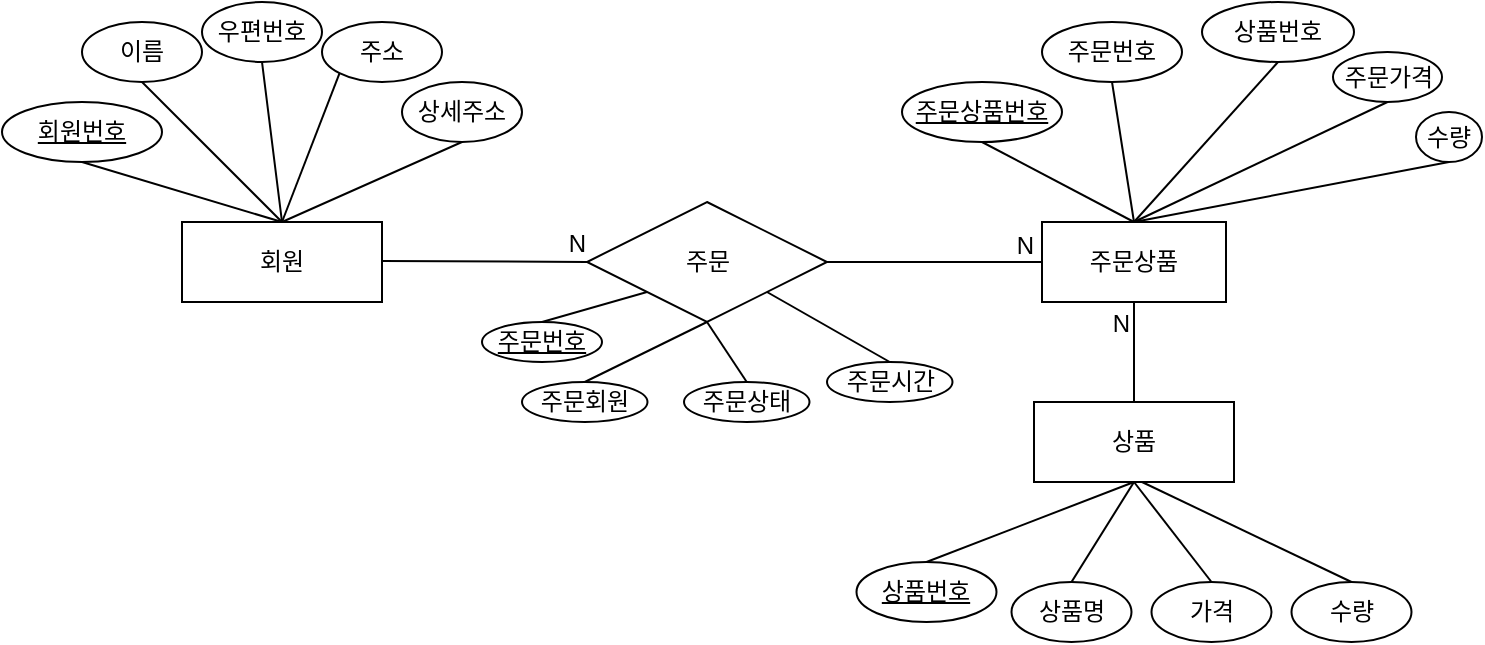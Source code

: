 <mxfile>
    <diagram id="79-WTxcbK1xXcDcC6h5x" name="개념적설계">
        <mxGraphModel dx="817" dy="165" grid="1" gridSize="10" guides="1" tooltips="1" connect="1" arrows="1" fold="1" page="1" pageScale="1" pageWidth="827" pageHeight="1169" math="0" shadow="0">
            <root>
                <mxCell id="0"/>
                <mxCell id="1" parent="0"/>
                <mxCell id="2" value="회원" style="whiteSpace=wrap;html=1;align=center;" parent="1" vertex="1">
                    <mxGeometry x="100" y="120" width="100" height="40" as="geometry"/>
                </mxCell>
                <mxCell id="3" value="회원번호" style="ellipse;whiteSpace=wrap;html=1;align=center;fontStyle=4;" parent="1" vertex="1">
                    <mxGeometry x="10" y="60" width="80" height="30" as="geometry"/>
                </mxCell>
                <mxCell id="5" value="" style="endArrow=none;html=1;rounded=0;exitX=0.5;exitY=1;exitDx=0;exitDy=0;entryX=0.5;entryY=0;entryDx=0;entryDy=0;" parent="1" source="3" target="2" edge="1">
                    <mxGeometry relative="1" as="geometry">
                        <mxPoint x="220" y="190" as="sourcePoint"/>
                        <mxPoint x="380" y="190" as="targetPoint"/>
                    </mxGeometry>
                </mxCell>
                <mxCell id="6" value="이름" style="ellipse;whiteSpace=wrap;html=1;align=center;" parent="1" vertex="1">
                    <mxGeometry x="50" y="20" width="60" height="30" as="geometry"/>
                </mxCell>
                <mxCell id="7" value="우편번호" style="ellipse;whiteSpace=wrap;html=1;align=center;" parent="1" vertex="1">
                    <mxGeometry x="110" y="10" width="60" height="30" as="geometry"/>
                </mxCell>
                <mxCell id="8" value="주소" style="ellipse;whiteSpace=wrap;html=1;align=center;" parent="1" vertex="1">
                    <mxGeometry x="170" y="20" width="60" height="30" as="geometry"/>
                </mxCell>
                <mxCell id="9" value="상세주소" style="ellipse;whiteSpace=wrap;html=1;align=center;" parent="1" vertex="1">
                    <mxGeometry x="210" y="50" width="60" height="30" as="geometry"/>
                </mxCell>
                <mxCell id="12" value="" style="endArrow=none;html=1;rounded=0;exitX=0.5;exitY=1;exitDx=0;exitDy=0;entryX=0.5;entryY=0;entryDx=0;entryDy=0;" parent="1" source="6" target="2" edge="1">
                    <mxGeometry relative="1" as="geometry">
                        <mxPoint x="340" y="190" as="sourcePoint"/>
                        <mxPoint x="500" y="190" as="targetPoint"/>
                    </mxGeometry>
                </mxCell>
                <mxCell id="13" value="" style="endArrow=none;html=1;rounded=0;exitX=0.5;exitY=1;exitDx=0;exitDy=0;" parent="1" source="7" edge="1">
                    <mxGeometry relative="1" as="geometry">
                        <mxPoint x="90" y="60" as="sourcePoint"/>
                        <mxPoint x="150" y="120" as="targetPoint"/>
                    </mxGeometry>
                </mxCell>
                <mxCell id="14" value="" style="endArrow=none;html=1;rounded=0;exitX=0;exitY=1;exitDx=0;exitDy=0;entryX=0.5;entryY=0;entryDx=0;entryDy=0;" parent="1" source="8" target="2" edge="1">
                    <mxGeometry relative="1" as="geometry">
                        <mxPoint x="150" y="50" as="sourcePoint"/>
                        <mxPoint x="160" y="140" as="targetPoint"/>
                    </mxGeometry>
                </mxCell>
                <mxCell id="15" value="" style="endArrow=none;html=1;rounded=0;exitX=0.5;exitY=1;exitDx=0;exitDy=0;" parent="1" source="9" edge="1">
                    <mxGeometry relative="1" as="geometry">
                        <mxPoint x="198.787" y="55.607" as="sourcePoint"/>
                        <mxPoint x="150" y="120" as="targetPoint"/>
                    </mxGeometry>
                </mxCell>
                <mxCell id="16" value="상품" style="whiteSpace=wrap;html=1;align=center;" parent="1" vertex="1">
                    <mxGeometry x="526" y="210" width="100" height="40" as="geometry"/>
                </mxCell>
                <mxCell id="17" value="상품번호" style="ellipse;whiteSpace=wrap;html=1;align=center;fontStyle=4;" parent="1" vertex="1">
                    <mxGeometry x="437.25" y="290" width="70" height="30" as="geometry"/>
                </mxCell>
                <mxCell id="18" value="상품명" style="ellipse;whiteSpace=wrap;html=1;align=center;" parent="1" vertex="1">
                    <mxGeometry x="514.75" y="300" width="60" height="30" as="geometry"/>
                </mxCell>
                <mxCell id="19" value="가격" style="ellipse;whiteSpace=wrap;html=1;align=center;" parent="1" vertex="1">
                    <mxGeometry x="584.75" y="300" width="60" height="30" as="geometry"/>
                </mxCell>
                <mxCell id="20" value="수량" style="ellipse;whiteSpace=wrap;html=1;align=center;" parent="1" vertex="1">
                    <mxGeometry x="654.75" y="300" width="60" height="30" as="geometry"/>
                </mxCell>
                <mxCell id="21" value="" style="endArrow=none;html=1;rounded=0;exitX=0.5;exitY=0;exitDx=0;exitDy=0;entryX=0.5;entryY=1;entryDx=0;entryDy=0;" parent="1" source="17" target="16" edge="1">
                    <mxGeometry relative="1" as="geometry">
                        <mxPoint x="337" y="470" as="sourcePoint"/>
                        <mxPoint x="497" y="470" as="targetPoint"/>
                    </mxGeometry>
                </mxCell>
                <mxCell id="22" value="" style="endArrow=none;html=1;rounded=0;exitX=0.5;exitY=1;exitDx=0;exitDy=0;entryX=0.5;entryY=0;entryDx=0;entryDy=0;" parent="1" source="16" target="18" edge="1">
                    <mxGeometry relative="1" as="geometry">
                        <mxPoint x="502" y="380" as="sourcePoint"/>
                        <mxPoint x="567" y="400" as="targetPoint"/>
                    </mxGeometry>
                </mxCell>
                <mxCell id="23" value="" style="endArrow=none;html=1;rounded=0;exitX=0.5;exitY=0;exitDx=0;exitDy=0;entryX=0.5;entryY=1;entryDx=0;entryDy=0;" parent="1" source="19" target="16" edge="1">
                    <mxGeometry relative="1" as="geometry">
                        <mxPoint x="560.965" y="349.868" as="sourcePoint"/>
                        <mxPoint x="577" y="410" as="targetPoint"/>
                    </mxGeometry>
                </mxCell>
                <mxCell id="24" value="" style="endArrow=none;html=1;rounded=0;exitX=0.5;exitY=0;exitDx=0;exitDy=0;" parent="1" source="20" edge="1">
                    <mxGeometry relative="1" as="geometry">
                        <mxPoint x="627" y="350" as="sourcePoint"/>
                        <mxPoint x="580" y="250" as="targetPoint"/>
                    </mxGeometry>
                </mxCell>
                <mxCell id="25" value="주문" style="shape=rhombus;perimeter=rhombusPerimeter;whiteSpace=wrap;html=1;align=center;" parent="1" vertex="1">
                    <mxGeometry x="302.5" y="110" width="120" height="60" as="geometry"/>
                </mxCell>
                <mxCell id="26" value="주문상품" style="whiteSpace=wrap;html=1;align=center;" parent="1" vertex="1">
                    <mxGeometry x="530" y="120" width="92" height="40" as="geometry"/>
                </mxCell>
                <mxCell id="27" value="주문상품번호" style="ellipse;whiteSpace=wrap;html=1;align=center;fontStyle=4;" parent="1" vertex="1">
                    <mxGeometry x="460" y="50" width="80" height="30" as="geometry"/>
                </mxCell>
                <mxCell id="28" value="상품번호" style="ellipse;whiteSpace=wrap;html=1;align=center;" parent="1" vertex="1">
                    <mxGeometry x="610" y="10" width="76" height="30" as="geometry"/>
                </mxCell>
                <mxCell id="29" value="주문가격" style="ellipse;whiteSpace=wrap;html=1;align=center;" parent="1" vertex="1">
                    <mxGeometry x="675.5" y="35" width="54.5" height="25" as="geometry"/>
                </mxCell>
                <mxCell id="30" value="수량" style="ellipse;whiteSpace=wrap;html=1;align=center;" parent="1" vertex="1">
                    <mxGeometry x="717" y="65" width="33" height="25" as="geometry"/>
                </mxCell>
                <mxCell id="31" value="주문번호" style="ellipse;whiteSpace=wrap;html=1;align=center;" parent="1" vertex="1">
                    <mxGeometry x="530" y="20" width="70" height="30" as="geometry"/>
                </mxCell>
                <mxCell id="32" value="" style="endArrow=none;html=1;rounded=0;exitX=0.5;exitY=1;exitDx=0;exitDy=0;entryX=0.5;entryY=0;entryDx=0;entryDy=0;" parent="1" source="27" target="26" edge="1">
                    <mxGeometry relative="1" as="geometry">
                        <mxPoint x="655" y="90" as="sourcePoint"/>
                        <mxPoint x="670" y="130" as="targetPoint"/>
                    </mxGeometry>
                </mxCell>
                <mxCell id="33" value="" style="endArrow=none;html=1;rounded=0;exitX=0.5;exitY=1;exitDx=0;exitDy=0;entryX=0.5;entryY=0;entryDx=0;entryDy=0;" parent="1" source="31" target="26" edge="1">
                    <mxGeometry relative="1" as="geometry">
                        <mxPoint x="570" y="240" as="sourcePoint"/>
                        <mxPoint x="695" y="190" as="targetPoint"/>
                    </mxGeometry>
                </mxCell>
                <mxCell id="34" value="" style="endArrow=none;html=1;rounded=0;exitX=0.5;exitY=1;exitDx=0;exitDy=0;entryX=0.5;entryY=0;entryDx=0;entryDy=0;" parent="1" source="28" target="26" edge="1">
                    <mxGeometry relative="1" as="geometry">
                        <mxPoint x="660" y="240" as="sourcePoint"/>
                        <mxPoint x="672" y="130" as="targetPoint"/>
                    </mxGeometry>
                </mxCell>
                <mxCell id="35" value="" style="endArrow=none;html=1;rounded=0;exitX=0.5;exitY=1;exitDx=0;exitDy=0;entryX=0.5;entryY=0;entryDx=0;entryDy=0;" parent="1" source="29" target="26" edge="1">
                    <mxGeometry relative="1" as="geometry">
                        <mxPoint x="737" y="240" as="sourcePoint"/>
                        <mxPoint x="695" y="190" as="targetPoint"/>
                    </mxGeometry>
                </mxCell>
                <mxCell id="36" value="" style="endArrow=none;html=1;rounded=0;exitX=0.5;exitY=1;exitDx=0;exitDy=0;entryX=0.5;entryY=0;entryDx=0;entryDy=0;" parent="1" source="30" target="26" edge="1">
                    <mxGeometry relative="1" as="geometry">
                        <mxPoint x="820" y="245" as="sourcePoint"/>
                        <mxPoint x="675" y="150" as="targetPoint"/>
                    </mxGeometry>
                </mxCell>
                <mxCell id="54" value="" style="endArrow=none;html=1;rounded=0;exitX=1;exitY=0.5;exitDx=0;exitDy=0;entryX=0;entryY=0.5;entryDx=0;entryDy=0;" parent="1" source="25" target="26" edge="1">
                    <mxGeometry relative="1" as="geometry">
                        <mxPoint x="380" y="190" as="sourcePoint"/>
                        <mxPoint x="540" y="190" as="targetPoint"/>
                    </mxGeometry>
                </mxCell>
                <mxCell id="55" value="N" style="resizable=0;html=1;align=right;verticalAlign=bottom;" parent="54" connectable="0" vertex="1">
                    <mxGeometry x="1" relative="1" as="geometry">
                        <mxPoint x="-4" as="offset"/>
                    </mxGeometry>
                </mxCell>
                <mxCell id="56" value="" style="endArrow=none;html=1;rounded=0;exitX=0.5;exitY=0;exitDx=0;exitDy=0;entryX=0.5;entryY=1;entryDx=0;entryDy=0;" parent="1" source="16" target="26" edge="1">
                    <mxGeometry relative="1" as="geometry">
                        <mxPoint x="380" y="190" as="sourcePoint"/>
                        <mxPoint x="540" y="190" as="targetPoint"/>
                    </mxGeometry>
                </mxCell>
                <mxCell id="57" value="N" style="resizable=0;html=1;align=right;verticalAlign=bottom;" parent="56" connectable="0" vertex="1">
                    <mxGeometry x="1" relative="1" as="geometry">
                        <mxPoint x="-2" y="19" as="offset"/>
                    </mxGeometry>
                </mxCell>
                <mxCell id="58" value="" style="endArrow=none;html=1;rounded=0;entryX=0;entryY=0.5;entryDx=0;entryDy=0;" parent="1" target="25" edge="1">
                    <mxGeometry relative="1" as="geometry">
                        <mxPoint x="200" y="139.5" as="sourcePoint"/>
                        <mxPoint x="300" y="140" as="targetPoint"/>
                    </mxGeometry>
                </mxCell>
                <mxCell id="59" value="N" style="resizable=0;html=1;align=right;verticalAlign=bottom;" parent="58" connectable="0" vertex="1">
                    <mxGeometry x="1" relative="1" as="geometry"/>
                </mxCell>
                <mxCell id="62" value="주문번호" style="ellipse;whiteSpace=wrap;html=1;align=center;fontStyle=4;" parent="1" vertex="1">
                    <mxGeometry x="250" y="170" width="60" height="20" as="geometry"/>
                </mxCell>
                <mxCell id="63" value="주문회원" style="ellipse;whiteSpace=wrap;html=1;align=center;" parent="1" vertex="1">
                    <mxGeometry x="270" y="200" width="62.75" height="20" as="geometry"/>
                </mxCell>
                <mxCell id="64" value="주문시간" style="ellipse;whiteSpace=wrap;html=1;align=center;" parent="1" vertex="1">
                    <mxGeometry x="422.5" y="190" width="62.75" height="20" as="geometry"/>
                </mxCell>
                <mxCell id="65" value="주문상태" style="ellipse;whiteSpace=wrap;html=1;align=center;" parent="1" vertex="1">
                    <mxGeometry x="351" y="200" width="62.75" height="20" as="geometry"/>
                </mxCell>
                <mxCell id="66" value="" style="endArrow=none;html=1;rounded=0;exitX=0.5;exitY=0;exitDx=0;exitDy=0;entryX=0;entryY=1;entryDx=0;entryDy=0;" parent="1" source="62" target="25" edge="1">
                    <mxGeometry relative="1" as="geometry">
                        <mxPoint x="250" y="90" as="sourcePoint"/>
                        <mxPoint x="160" y="130" as="targetPoint"/>
                    </mxGeometry>
                </mxCell>
                <mxCell id="67" value="" style="endArrow=none;html=1;rounded=0;exitX=0.5;exitY=0;exitDx=0;exitDy=0;entryX=0.5;entryY=1;entryDx=0;entryDy=0;" parent="1" source="63" target="25" edge="1">
                    <mxGeometry relative="1" as="geometry">
                        <mxPoint x="310" y="200" as="sourcePoint"/>
                        <mxPoint x="342.5" y="165" as="targetPoint"/>
                    </mxGeometry>
                </mxCell>
                <mxCell id="68" value="" style="endArrow=none;html=1;rounded=0;exitX=0.5;exitY=0;exitDx=0;exitDy=0;entryX=1;entryY=1;entryDx=0;entryDy=0;" parent="1" source="64" target="25" edge="1">
                    <mxGeometry relative="1" as="geometry">
                        <mxPoint x="372.505" y="200" as="sourcePoint"/>
                        <mxPoint x="372.5" y="180" as="targetPoint"/>
                    </mxGeometry>
                </mxCell>
                <mxCell id="69" value="" style="endArrow=none;html=1;rounded=0;exitX=0.5;exitY=0;exitDx=0;exitDy=0;entryX=0.5;entryY=1;entryDx=0;entryDy=0;" parent="1" source="65" target="25" edge="1">
                    <mxGeometry relative="1" as="geometry">
                        <mxPoint x="311.375" y="210" as="sourcePoint"/>
                        <mxPoint x="372.5" y="180" as="targetPoint"/>
                    </mxGeometry>
                </mxCell>
            </root>
        </mxGraphModel>
    </diagram>
    <diagram id="hMtRfQzNgiu3BvzYS1nN" name="논리적설계">
        <mxGraphModel dx="817" dy="349" grid="1" gridSize="10" guides="1" tooltips="1" connect="1" arrows="1" fold="1" page="1" pageScale="1" pageWidth="827" pageHeight="1169" math="0" shadow="0">
            <root>
                <mxCell id="0"/>
                <mxCell id="1" parent="0"/>
                <mxCell id="fPTwT0ZChkySmB-DlClz-1" value="회원" style="shape=table;startSize=30;container=1;collapsible=1;childLayout=tableLayout;fixedRows=1;rowLines=0;fontStyle=1;align=center;resizeLast=1;" parent="1" vertex="1">
                    <mxGeometry x="40" y="30" width="130" height="180" as="geometry"/>
                </mxCell>
                <mxCell id="fPTwT0ZChkySmB-DlClz-2" value="" style="shape=tableRow;horizontal=0;startSize=0;swimlaneHead=0;swimlaneBody=0;fillColor=none;collapsible=0;dropTarget=0;points=[[0,0.5],[1,0.5]];portConstraint=eastwest;top=0;left=0;right=0;bottom=0;" parent="fPTwT0ZChkySmB-DlClz-1" vertex="1">
                    <mxGeometry y="30" width="130" height="30" as="geometry"/>
                </mxCell>
                <mxCell id="fPTwT0ZChkySmB-DlClz-3" value="PK" style="shape=partialRectangle;connectable=0;fillColor=none;top=0;left=0;bottom=0;right=0;fontStyle=1;overflow=hidden;" parent="fPTwT0ZChkySmB-DlClz-2" vertex="1">
                    <mxGeometry width="60" height="30" as="geometry">
                        <mxRectangle width="60" height="30" as="alternateBounds"/>
                    </mxGeometry>
                </mxCell>
                <mxCell id="fPTwT0ZChkySmB-DlClz-4" value="회원번호" style="shape=partialRectangle;connectable=0;fillColor=none;top=0;left=0;bottom=0;right=0;align=left;spacingLeft=6;fontStyle=5;overflow=hidden;" parent="fPTwT0ZChkySmB-DlClz-2" vertex="1">
                    <mxGeometry x="60" width="70" height="30" as="geometry">
                        <mxRectangle width="70" height="30" as="alternateBounds"/>
                    </mxGeometry>
                </mxCell>
                <mxCell id="fPTwT0ZChkySmB-DlClz-8" value="" style="shape=tableRow;horizontal=0;startSize=0;swimlaneHead=0;swimlaneBody=0;fillColor=none;collapsible=0;dropTarget=0;points=[[0,0.5],[1,0.5]];portConstraint=eastwest;top=0;left=0;right=0;bottom=0;" parent="fPTwT0ZChkySmB-DlClz-1" vertex="1">
                    <mxGeometry y="60" width="130" height="30" as="geometry"/>
                </mxCell>
                <mxCell id="fPTwT0ZChkySmB-DlClz-9" value="" style="shape=partialRectangle;connectable=0;fillColor=none;top=0;left=0;bottom=0;right=0;editable=1;overflow=hidden;" parent="fPTwT0ZChkySmB-DlClz-8" vertex="1">
                    <mxGeometry width="60" height="30" as="geometry">
                        <mxRectangle width="60" height="30" as="alternateBounds"/>
                    </mxGeometry>
                </mxCell>
                <mxCell id="fPTwT0ZChkySmB-DlClz-10" value="이름" style="shape=partialRectangle;connectable=0;fillColor=none;top=0;left=0;bottom=0;right=0;align=left;spacingLeft=6;overflow=hidden;" parent="fPTwT0ZChkySmB-DlClz-8" vertex="1">
                    <mxGeometry x="60" width="70" height="30" as="geometry">
                        <mxRectangle width="70" height="30" as="alternateBounds"/>
                    </mxGeometry>
                </mxCell>
                <mxCell id="fPTwT0ZChkySmB-DlClz-11" value="" style="shape=tableRow;horizontal=0;startSize=0;swimlaneHead=0;swimlaneBody=0;fillColor=none;collapsible=0;dropTarget=0;points=[[0,0.5],[1,0.5]];portConstraint=eastwest;top=0;left=0;right=0;bottom=0;" parent="fPTwT0ZChkySmB-DlClz-1" vertex="1">
                    <mxGeometry y="90" width="130" height="30" as="geometry"/>
                </mxCell>
                <mxCell id="fPTwT0ZChkySmB-DlClz-12" value="" style="shape=partialRectangle;connectable=0;fillColor=none;top=0;left=0;bottom=0;right=0;editable=1;overflow=hidden;" parent="fPTwT0ZChkySmB-DlClz-11" vertex="1">
                    <mxGeometry width="60" height="30" as="geometry">
                        <mxRectangle width="60" height="30" as="alternateBounds"/>
                    </mxGeometry>
                </mxCell>
                <mxCell id="fPTwT0ZChkySmB-DlClz-13" value="우편번호" style="shape=partialRectangle;connectable=0;fillColor=none;top=0;left=0;bottom=0;right=0;align=left;spacingLeft=6;overflow=hidden;" parent="fPTwT0ZChkySmB-DlClz-11" vertex="1">
                    <mxGeometry x="60" width="70" height="30" as="geometry">
                        <mxRectangle width="70" height="30" as="alternateBounds"/>
                    </mxGeometry>
                </mxCell>
                <mxCell id="lMj8J7cauHEKolZozfJ4-1" value="" style="shape=tableRow;horizontal=0;startSize=0;swimlaneHead=0;swimlaneBody=0;fillColor=none;collapsible=0;dropTarget=0;points=[[0,0.5],[1,0.5]];portConstraint=eastwest;top=0;left=0;right=0;bottom=0;" parent="fPTwT0ZChkySmB-DlClz-1" vertex="1">
                    <mxGeometry y="120" width="130" height="30" as="geometry"/>
                </mxCell>
                <mxCell id="lMj8J7cauHEKolZozfJ4-2" value="" style="shape=partialRectangle;connectable=0;fillColor=none;top=0;left=0;bottom=0;right=0;editable=1;overflow=hidden;" parent="lMj8J7cauHEKolZozfJ4-1" vertex="1">
                    <mxGeometry width="60" height="30" as="geometry">
                        <mxRectangle width="60" height="30" as="alternateBounds"/>
                    </mxGeometry>
                </mxCell>
                <mxCell id="lMj8J7cauHEKolZozfJ4-3" value="주소" style="shape=partialRectangle;connectable=0;fillColor=none;top=0;left=0;bottom=0;right=0;align=left;spacingLeft=6;overflow=hidden;" parent="lMj8J7cauHEKolZozfJ4-1" vertex="1">
                    <mxGeometry x="60" width="70" height="30" as="geometry">
                        <mxRectangle width="70" height="30" as="alternateBounds"/>
                    </mxGeometry>
                </mxCell>
                <mxCell id="lMj8J7cauHEKolZozfJ4-4" value="" style="shape=tableRow;horizontal=0;startSize=0;swimlaneHead=0;swimlaneBody=0;fillColor=none;collapsible=0;dropTarget=0;points=[[0,0.5],[1,0.5]];portConstraint=eastwest;top=0;left=0;right=0;bottom=0;" parent="fPTwT0ZChkySmB-DlClz-1" vertex="1">
                    <mxGeometry y="150" width="130" height="30" as="geometry"/>
                </mxCell>
                <mxCell id="lMj8J7cauHEKolZozfJ4-5" value="" style="shape=partialRectangle;connectable=0;fillColor=none;top=0;left=0;bottom=0;right=0;editable=1;overflow=hidden;" parent="lMj8J7cauHEKolZozfJ4-4" vertex="1">
                    <mxGeometry width="60" height="30" as="geometry">
                        <mxRectangle width="60" height="30" as="alternateBounds"/>
                    </mxGeometry>
                </mxCell>
                <mxCell id="lMj8J7cauHEKolZozfJ4-6" value="상세주소" style="shape=partialRectangle;connectable=0;fillColor=none;top=0;left=0;bottom=0;right=0;align=left;spacingLeft=6;overflow=hidden;" parent="lMj8J7cauHEKolZozfJ4-4" vertex="1">
                    <mxGeometry x="60" width="70" height="30" as="geometry">
                        <mxRectangle width="70" height="30" as="alternateBounds"/>
                    </mxGeometry>
                </mxCell>
                <mxCell id="ML-lHEQ2vUSUziC5WMCi-1" value="주문" style="shape=table;startSize=30;container=1;collapsible=1;childLayout=tableLayout;fixedRows=1;rowLines=0;fontStyle=1;align=center;resizeLast=1;" parent="1" vertex="1">
                    <mxGeometry x="234" y="30" width="126" height="150" as="geometry"/>
                </mxCell>
                <mxCell id="ML-lHEQ2vUSUziC5WMCi-2" value="" style="shape=tableRow;horizontal=0;startSize=0;swimlaneHead=0;swimlaneBody=0;fillColor=none;collapsible=0;dropTarget=0;points=[[0,0.5],[1,0.5]];portConstraint=eastwest;top=0;left=0;right=0;bottom=0;" parent="ML-lHEQ2vUSUziC5WMCi-1" vertex="1">
                    <mxGeometry y="30" width="126" height="30" as="geometry"/>
                </mxCell>
                <mxCell id="ML-lHEQ2vUSUziC5WMCi-3" value="PK" style="shape=partialRectangle;connectable=0;fillColor=none;top=0;left=0;bottom=0;right=0;fontStyle=1;overflow=hidden;" parent="ML-lHEQ2vUSUziC5WMCi-2" vertex="1">
                    <mxGeometry width="60" height="30" as="geometry">
                        <mxRectangle width="60" height="30" as="alternateBounds"/>
                    </mxGeometry>
                </mxCell>
                <mxCell id="ML-lHEQ2vUSUziC5WMCi-4" value="주문번호" style="shape=partialRectangle;connectable=0;fillColor=none;top=0;left=0;bottom=0;right=0;align=left;spacingLeft=6;fontStyle=5;overflow=hidden;" parent="ML-lHEQ2vUSUziC5WMCi-2" vertex="1">
                    <mxGeometry x="60" width="66" height="30" as="geometry">
                        <mxRectangle width="66" height="30" as="alternateBounds"/>
                    </mxGeometry>
                </mxCell>
                <mxCell id="ML-lHEQ2vUSUziC5WMCi-5" value="" style="shape=tableRow;horizontal=0;startSize=0;swimlaneHead=0;swimlaneBody=0;fillColor=none;collapsible=0;dropTarget=0;points=[[0,0.5],[1,0.5]];portConstraint=eastwest;top=0;left=0;right=0;bottom=1;" parent="ML-lHEQ2vUSUziC5WMCi-1" vertex="1">
                    <mxGeometry y="60" width="126" height="30" as="geometry"/>
                </mxCell>
                <mxCell id="ML-lHEQ2vUSUziC5WMCi-6" value="FK" style="shape=partialRectangle;connectable=0;fillColor=none;top=0;left=0;bottom=0;right=0;fontStyle=1;overflow=hidden;" parent="ML-lHEQ2vUSUziC5WMCi-5" vertex="1">
                    <mxGeometry width="60" height="30" as="geometry">
                        <mxRectangle width="60" height="30" as="alternateBounds"/>
                    </mxGeometry>
                </mxCell>
                <mxCell id="ML-lHEQ2vUSUziC5WMCi-7" value="회원번호" style="shape=partialRectangle;connectable=0;fillColor=none;top=0;left=0;bottom=0;right=0;align=left;spacingLeft=6;fontStyle=5;overflow=hidden;" parent="ML-lHEQ2vUSUziC5WMCi-5" vertex="1">
                    <mxGeometry x="60" width="66" height="30" as="geometry">
                        <mxRectangle width="66" height="30" as="alternateBounds"/>
                    </mxGeometry>
                </mxCell>
                <mxCell id="ML-lHEQ2vUSUziC5WMCi-8" value="" style="shape=tableRow;horizontal=0;startSize=0;swimlaneHead=0;swimlaneBody=0;fillColor=none;collapsible=0;dropTarget=0;points=[[0,0.5],[1,0.5]];portConstraint=eastwest;top=0;left=0;right=0;bottom=0;" parent="ML-lHEQ2vUSUziC5WMCi-1" vertex="1">
                    <mxGeometry y="90" width="126" height="30" as="geometry"/>
                </mxCell>
                <mxCell id="ML-lHEQ2vUSUziC5WMCi-9" value="" style="shape=partialRectangle;connectable=0;fillColor=none;top=0;left=0;bottom=0;right=0;editable=1;overflow=hidden;" parent="ML-lHEQ2vUSUziC5WMCi-8" vertex="1">
                    <mxGeometry width="60" height="30" as="geometry">
                        <mxRectangle width="60" height="30" as="alternateBounds"/>
                    </mxGeometry>
                </mxCell>
                <mxCell id="ML-lHEQ2vUSUziC5WMCi-10" value="주문시간" style="shape=partialRectangle;connectable=0;fillColor=none;top=0;left=0;bottom=0;right=0;align=left;spacingLeft=6;overflow=hidden;" parent="ML-lHEQ2vUSUziC5WMCi-8" vertex="1">
                    <mxGeometry x="60" width="66" height="30" as="geometry">
                        <mxRectangle width="66" height="30" as="alternateBounds"/>
                    </mxGeometry>
                </mxCell>
                <mxCell id="ML-lHEQ2vUSUziC5WMCi-11" value="" style="shape=tableRow;horizontal=0;startSize=0;swimlaneHead=0;swimlaneBody=0;fillColor=none;collapsible=0;dropTarget=0;points=[[0,0.5],[1,0.5]];portConstraint=eastwest;top=0;left=0;right=0;bottom=0;" parent="ML-lHEQ2vUSUziC5WMCi-1" vertex="1">
                    <mxGeometry y="120" width="126" height="30" as="geometry"/>
                </mxCell>
                <mxCell id="ML-lHEQ2vUSUziC5WMCi-12" value="" style="shape=partialRectangle;connectable=0;fillColor=none;top=0;left=0;bottom=0;right=0;editable=1;overflow=hidden;" parent="ML-lHEQ2vUSUziC5WMCi-11" vertex="1">
                    <mxGeometry width="60" height="30" as="geometry">
                        <mxRectangle width="60" height="30" as="alternateBounds"/>
                    </mxGeometry>
                </mxCell>
                <mxCell id="ML-lHEQ2vUSUziC5WMCi-13" value="주문상태" style="shape=partialRectangle;connectable=0;fillColor=none;top=0;left=0;bottom=0;right=0;align=left;spacingLeft=6;overflow=hidden;" parent="ML-lHEQ2vUSUziC5WMCi-11" vertex="1">
                    <mxGeometry x="60" width="66" height="30" as="geometry">
                        <mxRectangle width="66" height="30" as="alternateBounds"/>
                    </mxGeometry>
                </mxCell>
                <mxCell id="duWMJoiFG5GQJZrl_msw-1" value="주문상품" style="shape=table;startSize=30;container=1;collapsible=1;childLayout=tableLayout;fixedRows=1;rowLines=0;fontStyle=1;align=center;resizeLast=1;" parent="1" vertex="1">
                    <mxGeometry x="420" y="30" width="150" height="170" as="geometry"/>
                </mxCell>
                <mxCell id="duWMJoiFG5GQJZrl_msw-2" value="" style="shape=tableRow;horizontal=0;startSize=0;swimlaneHead=0;swimlaneBody=0;fillColor=none;collapsible=0;dropTarget=0;points=[[0,0.5],[1,0.5]];portConstraint=eastwest;top=0;left=0;right=0;bottom=0;" parent="duWMJoiFG5GQJZrl_msw-1" vertex="1">
                    <mxGeometry y="30" width="150" height="30" as="geometry"/>
                </mxCell>
                <mxCell id="duWMJoiFG5GQJZrl_msw-3" value="PK" style="shape=partialRectangle;connectable=0;fillColor=none;top=0;left=0;bottom=0;right=0;fontStyle=1;overflow=hidden;" parent="duWMJoiFG5GQJZrl_msw-2" vertex="1">
                    <mxGeometry width="60" height="30" as="geometry">
                        <mxRectangle width="60" height="30" as="alternateBounds"/>
                    </mxGeometry>
                </mxCell>
                <mxCell id="duWMJoiFG5GQJZrl_msw-4" value="주문상품번호" style="shape=partialRectangle;connectable=0;fillColor=none;top=0;left=0;bottom=0;right=0;align=left;spacingLeft=6;fontStyle=5;overflow=hidden;" parent="duWMJoiFG5GQJZrl_msw-2" vertex="1">
                    <mxGeometry x="60" width="90" height="30" as="geometry">
                        <mxRectangle width="90" height="30" as="alternateBounds"/>
                    </mxGeometry>
                </mxCell>
                <mxCell id="8IRBB8DLCRAc0bAz18Lp-1" value="" style="shape=tableRow;horizontal=0;startSize=0;swimlaneHead=0;swimlaneBody=0;fillColor=none;collapsible=0;dropTarget=0;points=[[0,0.5],[1,0.5]];portConstraint=eastwest;top=0;left=0;right=0;bottom=1;" parent="duWMJoiFG5GQJZrl_msw-1" vertex="1">
                    <mxGeometry y="60" width="150" height="30" as="geometry"/>
                </mxCell>
                <mxCell id="8IRBB8DLCRAc0bAz18Lp-2" value="FK" style="shape=partialRectangle;connectable=0;fillColor=none;top=0;left=0;bottom=0;right=0;fontStyle=1;overflow=hidden;" parent="8IRBB8DLCRAc0bAz18Lp-1" vertex="1">
                    <mxGeometry width="60" height="30" as="geometry">
                        <mxRectangle width="60" height="30" as="alternateBounds"/>
                    </mxGeometry>
                </mxCell>
                <mxCell id="8IRBB8DLCRAc0bAz18Lp-3" value="주문번호" style="shape=partialRectangle;connectable=0;fillColor=none;top=0;left=0;bottom=0;right=0;align=left;spacingLeft=6;fontStyle=5;overflow=hidden;" parent="8IRBB8DLCRAc0bAz18Lp-1" vertex="1">
                    <mxGeometry x="60" width="90" height="30" as="geometry">
                        <mxRectangle width="90" height="30" as="alternateBounds"/>
                    </mxGeometry>
                </mxCell>
                <mxCell id="duWMJoiFG5GQJZrl_msw-5" value="" style="shape=tableRow;horizontal=0;startSize=0;swimlaneHead=0;swimlaneBody=0;fillColor=none;collapsible=0;dropTarget=0;points=[[0,0.5],[1,0.5]];portConstraint=eastwest;top=0;left=0;right=0;bottom=1;" parent="duWMJoiFG5GQJZrl_msw-1" vertex="1">
                    <mxGeometry y="90" width="150" height="30" as="geometry"/>
                </mxCell>
                <mxCell id="duWMJoiFG5GQJZrl_msw-6" value="FK" style="shape=partialRectangle;connectable=0;fillColor=none;top=0;left=0;bottom=0;right=0;fontStyle=1;overflow=hidden;" parent="duWMJoiFG5GQJZrl_msw-5" vertex="1">
                    <mxGeometry width="60" height="30" as="geometry">
                        <mxRectangle width="60" height="30" as="alternateBounds"/>
                    </mxGeometry>
                </mxCell>
                <mxCell id="duWMJoiFG5GQJZrl_msw-7" value="상품번호" style="shape=partialRectangle;connectable=0;fillColor=none;top=0;left=0;bottom=0;right=0;align=left;spacingLeft=6;fontStyle=5;overflow=hidden;" parent="duWMJoiFG5GQJZrl_msw-5" vertex="1">
                    <mxGeometry x="60" width="90" height="30" as="geometry">
                        <mxRectangle width="90" height="30" as="alternateBounds"/>
                    </mxGeometry>
                </mxCell>
                <mxCell id="duWMJoiFG5GQJZrl_msw-8" value="" style="shape=tableRow;horizontal=0;startSize=0;swimlaneHead=0;swimlaneBody=0;fillColor=none;collapsible=0;dropTarget=0;points=[[0,0.5],[1,0.5]];portConstraint=eastwest;top=0;left=0;right=0;bottom=0;" parent="duWMJoiFG5GQJZrl_msw-1" vertex="1">
                    <mxGeometry y="120" width="150" height="30" as="geometry"/>
                </mxCell>
                <mxCell id="duWMJoiFG5GQJZrl_msw-9" value="" style="shape=partialRectangle;connectable=0;fillColor=none;top=0;left=0;bottom=0;right=0;editable=1;overflow=hidden;" parent="duWMJoiFG5GQJZrl_msw-8" vertex="1">
                    <mxGeometry width="60" height="30" as="geometry">
                        <mxRectangle width="60" height="30" as="alternateBounds"/>
                    </mxGeometry>
                </mxCell>
                <mxCell id="duWMJoiFG5GQJZrl_msw-10" value="주문시간" style="shape=partialRectangle;connectable=0;fillColor=none;top=0;left=0;bottom=0;right=0;align=left;spacingLeft=6;overflow=hidden;" parent="duWMJoiFG5GQJZrl_msw-8" vertex="1">
                    <mxGeometry x="60" width="90" height="30" as="geometry">
                        <mxRectangle width="90" height="30" as="alternateBounds"/>
                    </mxGeometry>
                </mxCell>
                <mxCell id="duWMJoiFG5GQJZrl_msw-11" value="" style="shape=tableRow;horizontal=0;startSize=0;swimlaneHead=0;swimlaneBody=0;fillColor=none;collapsible=0;dropTarget=0;points=[[0,0.5],[1,0.5]];portConstraint=eastwest;top=0;left=0;right=0;bottom=0;" parent="duWMJoiFG5GQJZrl_msw-1" vertex="1">
                    <mxGeometry y="150" width="150" height="20" as="geometry"/>
                </mxCell>
                <mxCell id="duWMJoiFG5GQJZrl_msw-12" value="" style="shape=partialRectangle;connectable=0;fillColor=none;top=0;left=0;bottom=0;right=0;editable=1;overflow=hidden;" parent="duWMJoiFG5GQJZrl_msw-11" vertex="1">
                    <mxGeometry width="60" height="20" as="geometry">
                        <mxRectangle width="60" height="20" as="alternateBounds"/>
                    </mxGeometry>
                </mxCell>
                <mxCell id="duWMJoiFG5GQJZrl_msw-13" value="주문상태" style="shape=partialRectangle;connectable=0;fillColor=none;top=0;left=0;bottom=0;right=0;align=left;spacingLeft=6;overflow=hidden;" parent="duWMJoiFG5GQJZrl_msw-11" vertex="1">
                    <mxGeometry x="60" width="90" height="20" as="geometry">
                        <mxRectangle width="90" height="20" as="alternateBounds"/>
                    </mxGeometry>
                </mxCell>
                <mxCell id="8IRBB8DLCRAc0bAz18Lp-4" value="상품" style="shape=table;startSize=30;container=1;collapsible=1;childLayout=tableLayout;fixedRows=1;rowLines=0;fontStyle=1;align=center;resizeLast=1;" parent="1" vertex="1">
                    <mxGeometry x="630" y="30" width="110" height="150" as="geometry"/>
                </mxCell>
                <mxCell id="8IRBB8DLCRAc0bAz18Lp-5" value="" style="shape=tableRow;horizontal=0;startSize=0;swimlaneHead=0;swimlaneBody=0;fillColor=none;collapsible=0;dropTarget=0;points=[[0,0.5],[1,0.5]];portConstraint=eastwest;top=0;left=0;right=0;bottom=1;" parent="8IRBB8DLCRAc0bAz18Lp-4" vertex="1">
                    <mxGeometry y="30" width="110" height="30" as="geometry"/>
                </mxCell>
                <mxCell id="8IRBB8DLCRAc0bAz18Lp-6" value="PK" style="shape=partialRectangle;connectable=0;fillColor=none;top=0;left=0;bottom=0;right=0;fontStyle=1;overflow=hidden;" parent="8IRBB8DLCRAc0bAz18Lp-5" vertex="1">
                    <mxGeometry width="30" height="30" as="geometry">
                        <mxRectangle width="30" height="30" as="alternateBounds"/>
                    </mxGeometry>
                </mxCell>
                <mxCell id="8IRBB8DLCRAc0bAz18Lp-7" value="상품번호" style="shape=partialRectangle;connectable=0;fillColor=none;top=0;left=0;bottom=0;right=0;align=left;spacingLeft=6;fontStyle=5;overflow=hidden;" parent="8IRBB8DLCRAc0bAz18Lp-5" vertex="1">
                    <mxGeometry x="30" width="80" height="30" as="geometry">
                        <mxRectangle width="80" height="30" as="alternateBounds"/>
                    </mxGeometry>
                </mxCell>
                <mxCell id="8IRBB8DLCRAc0bAz18Lp-8" value="" style="shape=tableRow;horizontal=0;startSize=0;swimlaneHead=0;swimlaneBody=0;fillColor=none;collapsible=0;dropTarget=0;points=[[0,0.5],[1,0.5]];portConstraint=eastwest;top=0;left=0;right=0;bottom=0;" parent="8IRBB8DLCRAc0bAz18Lp-4" vertex="1">
                    <mxGeometry y="60" width="110" height="30" as="geometry"/>
                </mxCell>
                <mxCell id="8IRBB8DLCRAc0bAz18Lp-9" value="" style="shape=partialRectangle;connectable=0;fillColor=none;top=0;left=0;bottom=0;right=0;editable=1;overflow=hidden;" parent="8IRBB8DLCRAc0bAz18Lp-8" vertex="1">
                    <mxGeometry width="30" height="30" as="geometry">
                        <mxRectangle width="30" height="30" as="alternateBounds"/>
                    </mxGeometry>
                </mxCell>
                <mxCell id="8IRBB8DLCRAc0bAz18Lp-10" value="가격" style="shape=partialRectangle;connectable=0;fillColor=none;top=0;left=0;bottom=0;right=0;align=left;spacingLeft=6;overflow=hidden;" parent="8IRBB8DLCRAc0bAz18Lp-8" vertex="1">
                    <mxGeometry x="30" width="80" height="30" as="geometry">
                        <mxRectangle width="80" height="30" as="alternateBounds"/>
                    </mxGeometry>
                </mxCell>
                <mxCell id="8IRBB8DLCRAc0bAz18Lp-11" value="" style="shape=tableRow;horizontal=0;startSize=0;swimlaneHead=0;swimlaneBody=0;fillColor=none;collapsible=0;dropTarget=0;points=[[0,0.5],[1,0.5]];portConstraint=eastwest;top=0;left=0;right=0;bottom=0;" parent="8IRBB8DLCRAc0bAz18Lp-4" vertex="1">
                    <mxGeometry y="90" width="110" height="30" as="geometry"/>
                </mxCell>
                <mxCell id="8IRBB8DLCRAc0bAz18Lp-12" value="" style="shape=partialRectangle;connectable=0;fillColor=none;top=0;left=0;bottom=0;right=0;editable=1;overflow=hidden;" parent="8IRBB8DLCRAc0bAz18Lp-11" vertex="1">
                    <mxGeometry width="30" height="30" as="geometry">
                        <mxRectangle width="30" height="30" as="alternateBounds"/>
                    </mxGeometry>
                </mxCell>
                <mxCell id="8IRBB8DLCRAc0bAz18Lp-13" value="수량" style="shape=partialRectangle;connectable=0;fillColor=none;top=0;left=0;bottom=0;right=0;align=left;spacingLeft=6;overflow=hidden;" parent="8IRBB8DLCRAc0bAz18Lp-11" vertex="1">
                    <mxGeometry x="30" width="80" height="30" as="geometry">
                        <mxRectangle width="80" height="30" as="alternateBounds"/>
                    </mxGeometry>
                </mxCell>
                <mxCell id="8IRBB8DLCRAc0bAz18Lp-14" value="" style="shape=tableRow;horizontal=0;startSize=0;swimlaneHead=0;swimlaneBody=0;fillColor=none;collapsible=0;dropTarget=0;points=[[0,0.5],[1,0.5]];portConstraint=eastwest;top=0;left=0;right=0;bottom=0;" parent="8IRBB8DLCRAc0bAz18Lp-4" vertex="1">
                    <mxGeometry y="120" width="110" height="30" as="geometry"/>
                </mxCell>
                <mxCell id="8IRBB8DLCRAc0bAz18Lp-15" value="" style="shape=partialRectangle;connectable=0;fillColor=none;top=0;left=0;bottom=0;right=0;editable=1;overflow=hidden;" parent="8IRBB8DLCRAc0bAz18Lp-14" vertex="1">
                    <mxGeometry width="30" height="30" as="geometry">
                        <mxRectangle width="30" height="30" as="alternateBounds"/>
                    </mxGeometry>
                </mxCell>
                <mxCell id="8IRBB8DLCRAc0bAz18Lp-16" value="상품명" style="shape=partialRectangle;connectable=0;fillColor=none;top=0;left=0;bottom=0;right=0;align=left;spacingLeft=6;overflow=hidden;" parent="8IRBB8DLCRAc0bAz18Lp-14" vertex="1">
                    <mxGeometry x="30" width="80" height="30" as="geometry">
                        <mxRectangle width="80" height="30" as="alternateBounds"/>
                    </mxGeometry>
                </mxCell>
                <mxCell id="Z9Bef2Id82n6Qp-lLV9i-1" value="" style="edgeStyle=entityRelationEdgeStyle;fontSize=12;html=1;endArrow=ERoneToMany;exitX=1;exitY=0.5;exitDx=0;exitDy=0;entryX=0;entryY=0.5;entryDx=0;entryDy=0;" parent="1" source="fPTwT0ZChkySmB-DlClz-2" target="ML-lHEQ2vUSUziC5WMCi-5" edge="1">
                    <mxGeometry width="100" height="100" relative="1" as="geometry">
                        <mxPoint x="360" y="240" as="sourcePoint"/>
                        <mxPoint x="460" y="140" as="targetPoint"/>
                    </mxGeometry>
                </mxCell>
                <mxCell id="Z9Bef2Id82n6Qp-lLV9i-2" value="" style="edgeStyle=entityRelationEdgeStyle;fontSize=12;html=1;endArrow=ERoneToMany;exitX=1;exitY=0.5;exitDx=0;exitDy=0;entryX=0;entryY=0.5;entryDx=0;entryDy=0;" parent="1" source="ML-lHEQ2vUSUziC5WMCi-2" target="8IRBB8DLCRAc0bAz18Lp-1" edge="1">
                    <mxGeometry width="100" height="100" relative="1" as="geometry">
                        <mxPoint x="360" y="240" as="sourcePoint"/>
                        <mxPoint x="460" y="140" as="targetPoint"/>
                    </mxGeometry>
                </mxCell>
                <mxCell id="Z9Bef2Id82n6Qp-lLV9i-3" value="" style="edgeStyle=entityRelationEdgeStyle;fontSize=12;html=1;endArrow=ERoneToMany;exitX=0;exitY=0.5;exitDx=0;exitDy=0;entryX=1;entryY=0.5;entryDx=0;entryDy=0;" parent="1" source="8IRBB8DLCRAc0bAz18Lp-5" target="duWMJoiFG5GQJZrl_msw-5" edge="1">
                    <mxGeometry width="100" height="100" relative="1" as="geometry">
                        <mxPoint x="360" y="240" as="sourcePoint"/>
                        <mxPoint x="460" y="140" as="targetPoint"/>
                    </mxGeometry>
                </mxCell>
            </root>
        </mxGraphModel>
    </diagram>
</mxfile>
